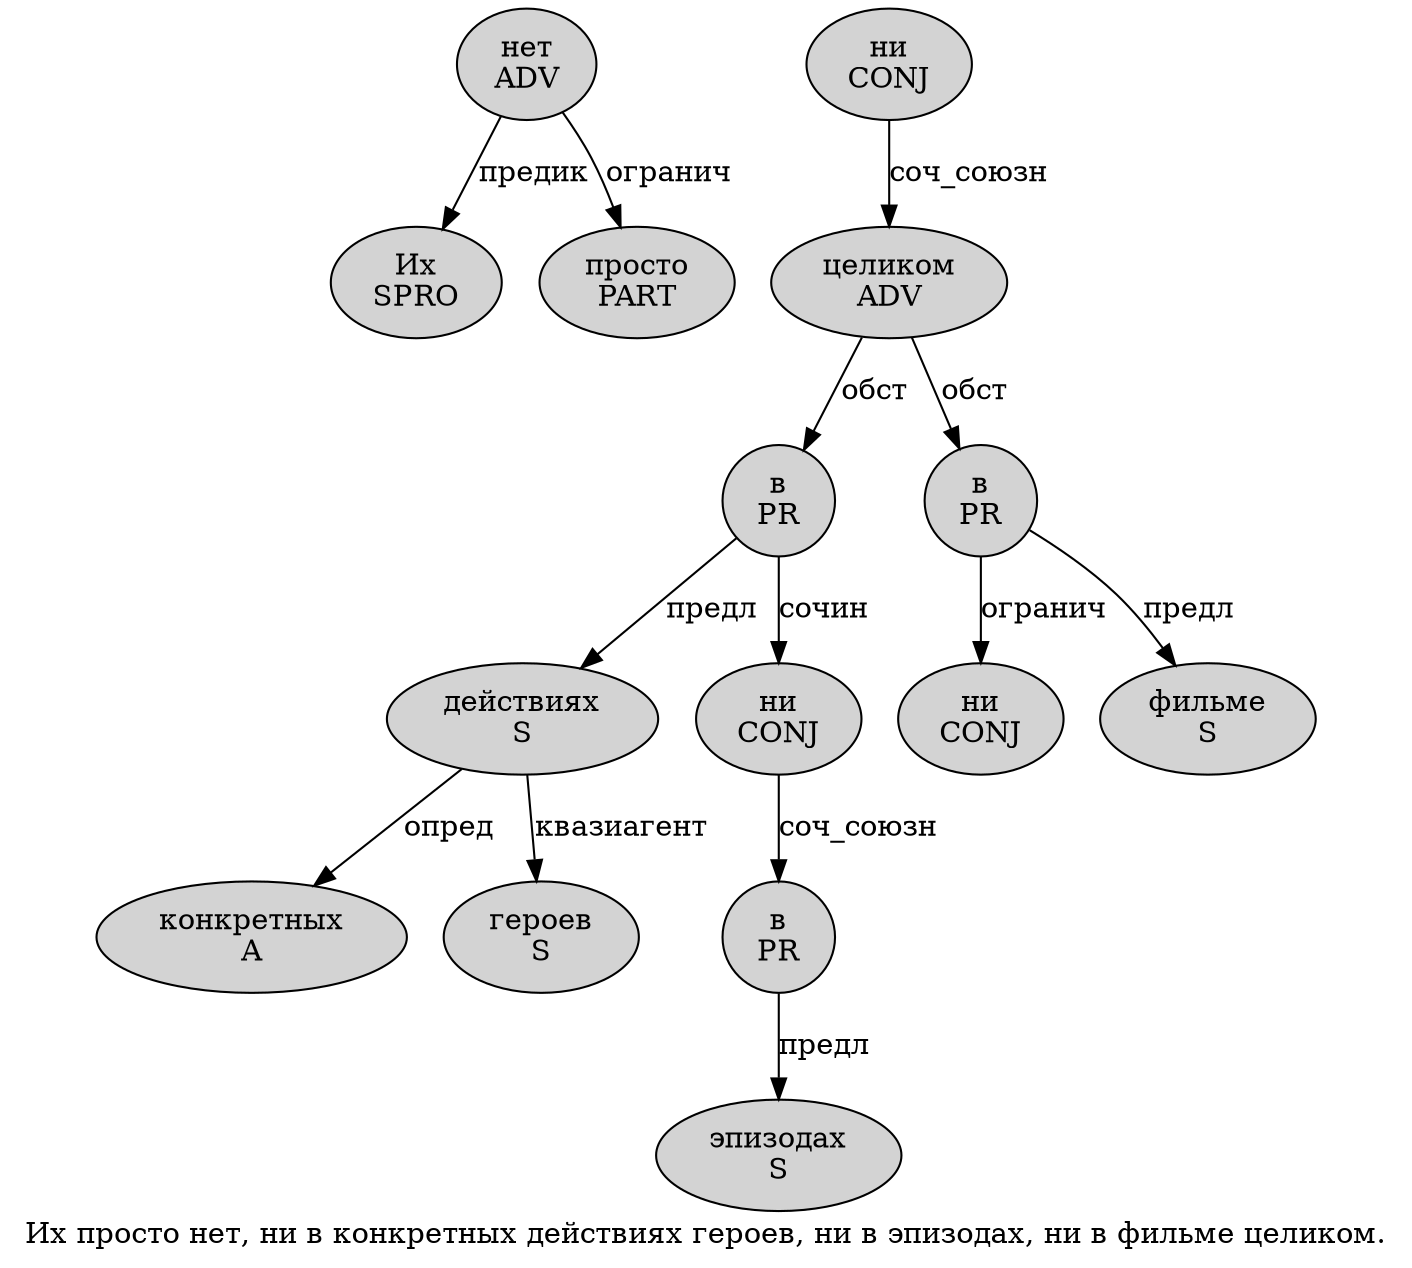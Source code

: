 digraph SENTENCE_2529 {
	graph [label="Их просто нет, ни в конкретных действиях героев, ни в эпизодах, ни в фильме целиком."]
	node [style=filled]
		0 [label="Их
SPRO" color="" fillcolor=lightgray penwidth=1 shape=ellipse]
		1 [label="просто
PART" color="" fillcolor=lightgray penwidth=1 shape=ellipse]
		2 [label="нет
ADV" color="" fillcolor=lightgray penwidth=1 shape=ellipse]
		4 [label="ни
CONJ" color="" fillcolor=lightgray penwidth=1 shape=ellipse]
		5 [label="в
PR" color="" fillcolor=lightgray penwidth=1 shape=ellipse]
		6 [label="конкретных
A" color="" fillcolor=lightgray penwidth=1 shape=ellipse]
		7 [label="действиях
S" color="" fillcolor=lightgray penwidth=1 shape=ellipse]
		8 [label="героев
S" color="" fillcolor=lightgray penwidth=1 shape=ellipse]
		10 [label="ни
CONJ" color="" fillcolor=lightgray penwidth=1 shape=ellipse]
		11 [label="в
PR" color="" fillcolor=lightgray penwidth=1 shape=ellipse]
		12 [label="эпизодах
S" color="" fillcolor=lightgray penwidth=1 shape=ellipse]
		14 [label="ни
CONJ" color="" fillcolor=lightgray penwidth=1 shape=ellipse]
		15 [label="в
PR" color="" fillcolor=lightgray penwidth=1 shape=ellipse]
		16 [label="фильме
S" color="" fillcolor=lightgray penwidth=1 shape=ellipse]
		17 [label="целиком
ADV" color="" fillcolor=lightgray penwidth=1 shape=ellipse]
			7 -> 6 [label="опред"]
			7 -> 8 [label="квазиагент"]
			11 -> 12 [label="предл"]
			4 -> 17 [label="соч_союзн"]
			15 -> 14 [label="огранич"]
			15 -> 16 [label="предл"]
			5 -> 7 [label="предл"]
			5 -> 10 [label="сочин"]
			17 -> 5 [label="обст"]
			17 -> 15 [label="обст"]
			2 -> 0 [label="предик"]
			2 -> 1 [label="огранич"]
			10 -> 11 [label="соч_союзн"]
}